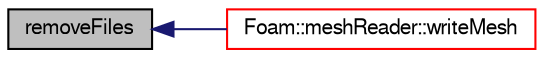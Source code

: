 digraph "removeFiles"
{
  bgcolor="transparent";
  edge [fontname="FreeSans",fontsize="10",labelfontname="FreeSans",labelfontsize="10"];
  node [fontname="FreeSans",fontsize="10",shape=record];
  rankdir="LR";
  Node28187 [label="removeFiles",height=0.2,width=0.4,color="black", fillcolor="grey75", style="filled", fontcolor="black"];
  Node28187 -> Node28188 [dir="back",color="midnightblue",fontsize="10",style="solid",fontname="FreeSans"];
  Node28188 [label="Foam::meshReader::writeMesh",height=0.2,width=0.4,color="red",URL="$a21326.html#a8cf37a82791cedec0e4111345c4f8eb9",tooltip="Write mesh. "];
}
